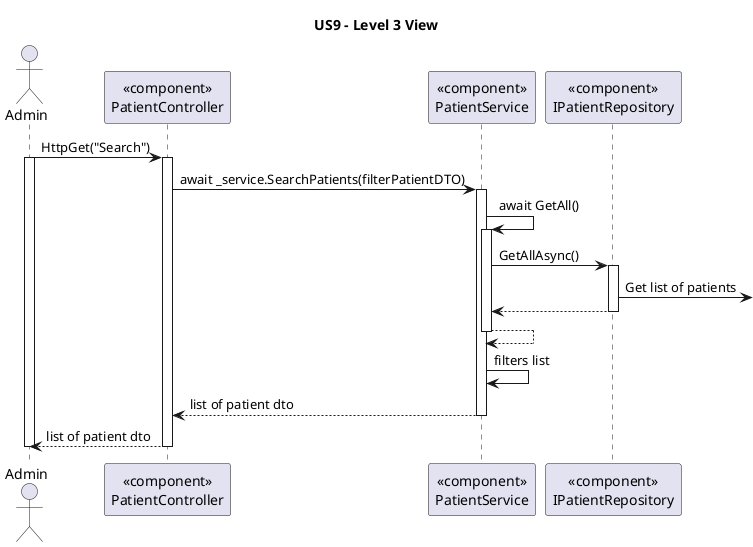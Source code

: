 ' 
' User Story: As an Admin,  I want to register new backoffice users (e.g., doctors, nurses, technicians, admins) via an out-of-band process, so that they can access the backoffice system with appropriate permissions.
'
' Acceptance Criteria:
' 
' - Backoffice users (e.g., doctors, nurses, technicians) are registered by an Admin via an internal process, not via self-registration.
' - Admin assigns roles (e.g., Doctor, Nurse, Technician) during the registration process.
' - Registered users receive a one-time setup link via email to set their password and activate their account.
' - The system enforces strong password requirements for security.
' - A confirmation email is sent to verify the user’s registration.

@startuml

title US9 - Level 3 View

actor Admin as U
participant "«component»\nPatientController" as api
participant "«component»\nPatientService" as service
participant "«component»\nIPatientRepository" as repo

U -> api : HttpGet("Search")
activate U
activate api
api -> service : await _service.SearchPatients(filterPatientDTO)
activate service

service -> service : await GetAll()
activate service
service -> repo : GetAllAsync()
activate repo
repo ->: Get list of patients
repo --> service
deactivate repo
service --> service
deactivate service

service -> service : filters list
service --> api : list of patient dto
deactivate service
api --> U : list of patient dto
deactivate api
deactivate U



@enduml